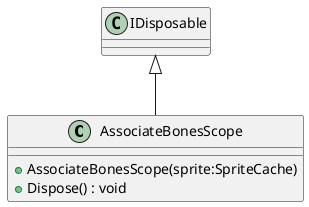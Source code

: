 @startuml
class AssociateBonesScope {
    + AssociateBonesScope(sprite:SpriteCache)
    + Dispose() : void
}
IDisposable <|-- AssociateBonesScope
@enduml
